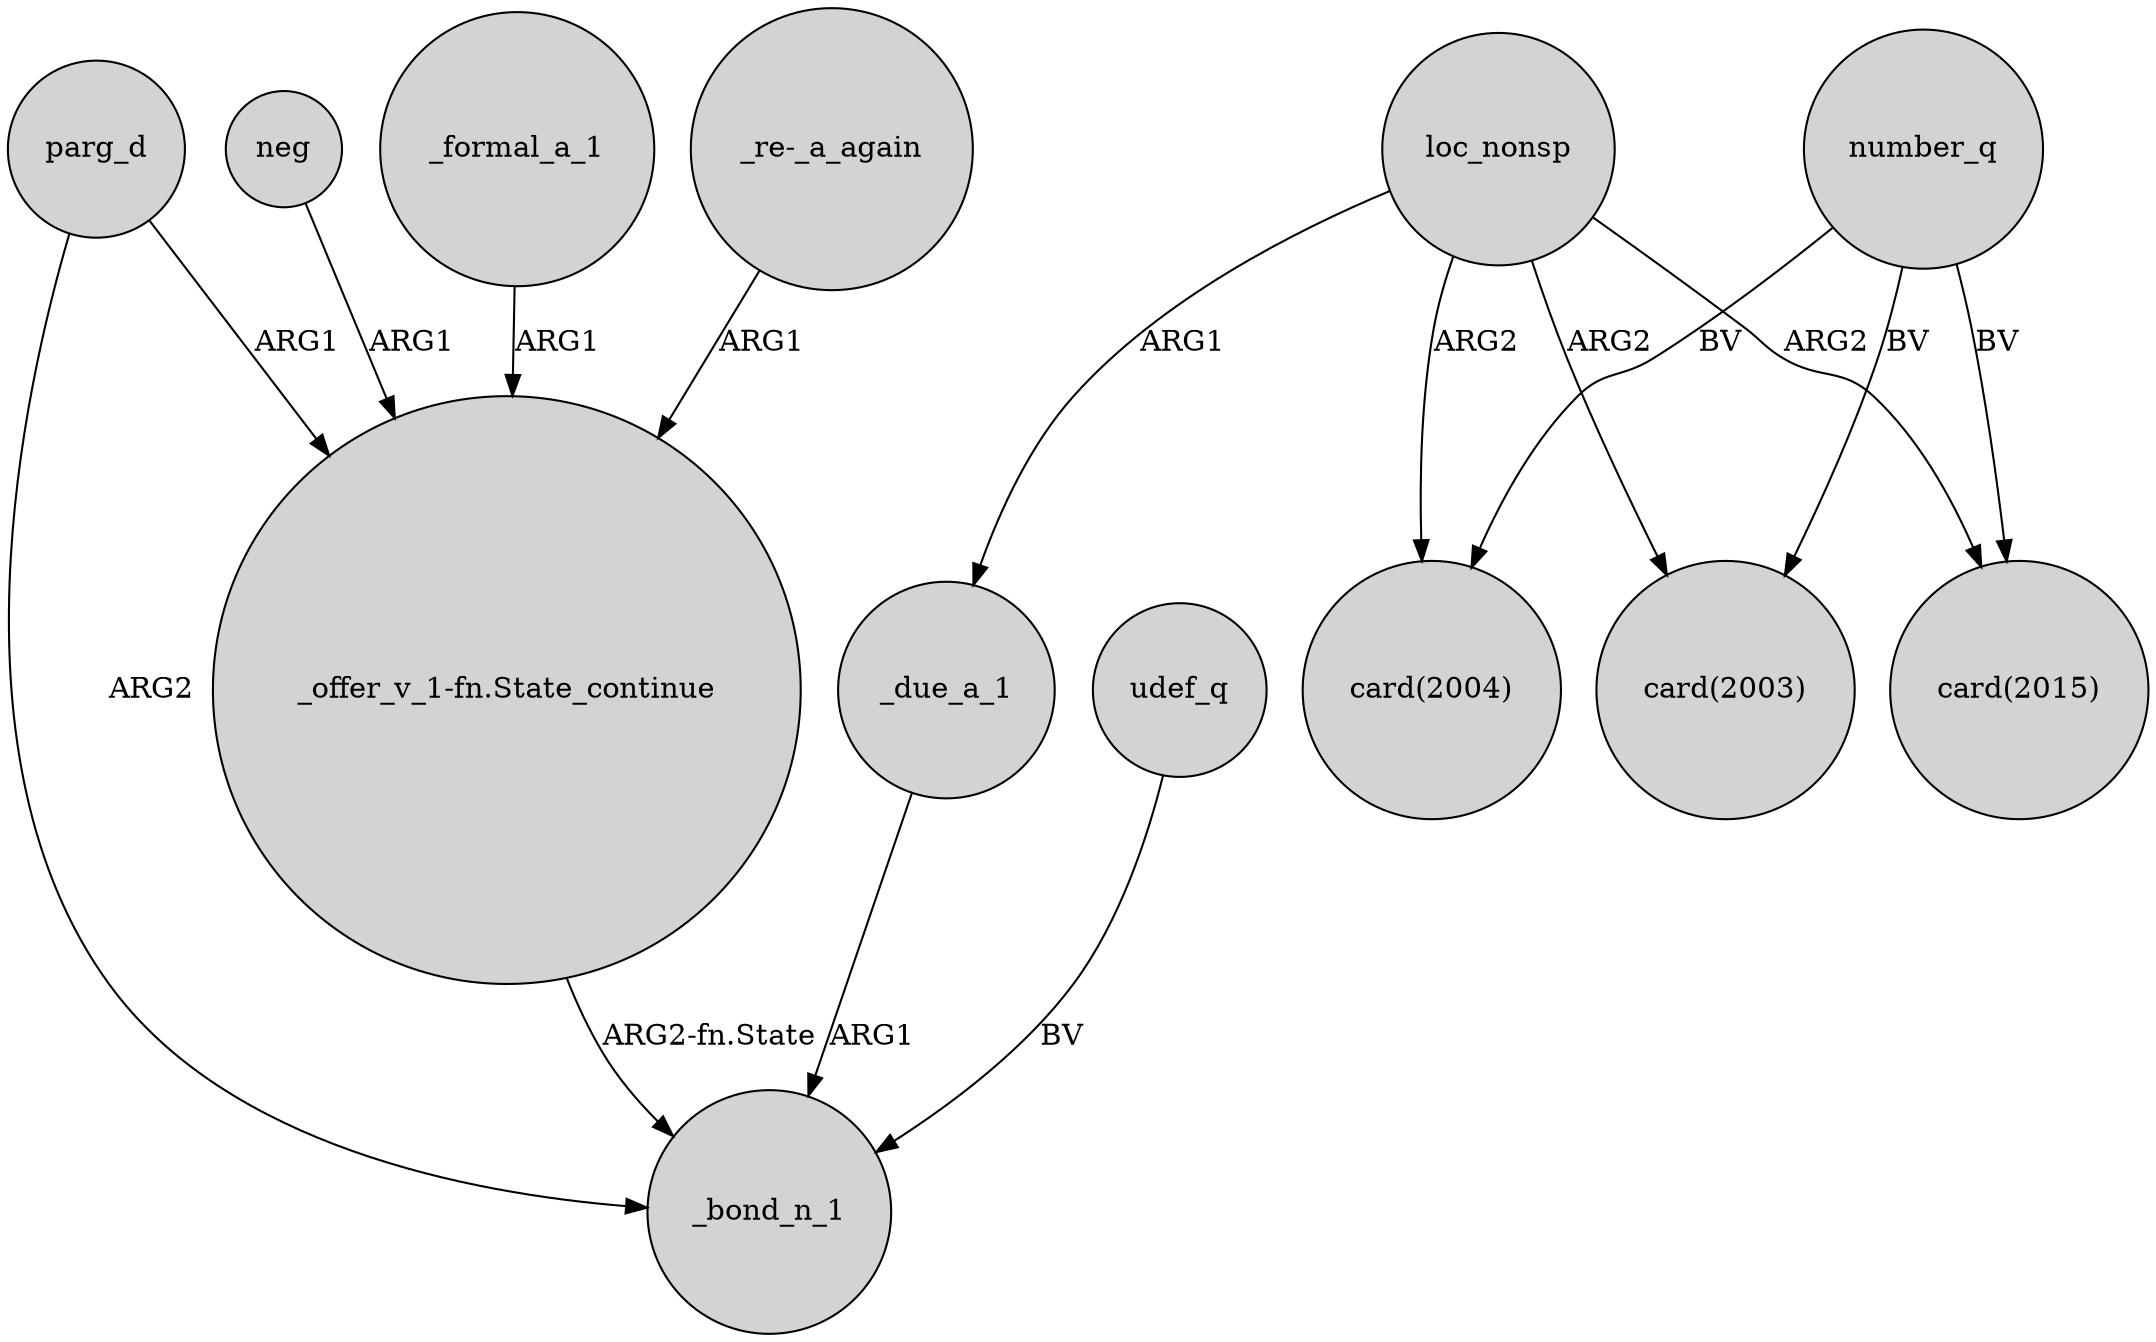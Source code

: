 digraph {
	node [shape=circle style=filled]
	neg -> "_offer_v_1-fn.State_continue" [label=ARG1]
	loc_nonsp -> _due_a_1 [label=ARG1]
	"_offer_v_1-fn.State_continue" -> _bond_n_1 [label="ARG2-fn.State"]
	loc_nonsp -> "card(2004)" [label=ARG2]
	parg_d -> _bond_n_1 [label=ARG2]
	parg_d -> "_offer_v_1-fn.State_continue" [label=ARG1]
	udef_q -> _bond_n_1 [label=BV]
	number_q -> "card(2015)" [label=BV]
	loc_nonsp -> "card(2003)" [label=ARG2]
	loc_nonsp -> "card(2015)" [label=ARG2]
	number_q -> "card(2004)" [label=BV]
	_formal_a_1 -> "_offer_v_1-fn.State_continue" [label=ARG1]
	_due_a_1 -> _bond_n_1 [label=ARG1]
	number_q -> "card(2003)" [label=BV]
	"_re-_a_again" -> "_offer_v_1-fn.State_continue" [label=ARG1]
}
